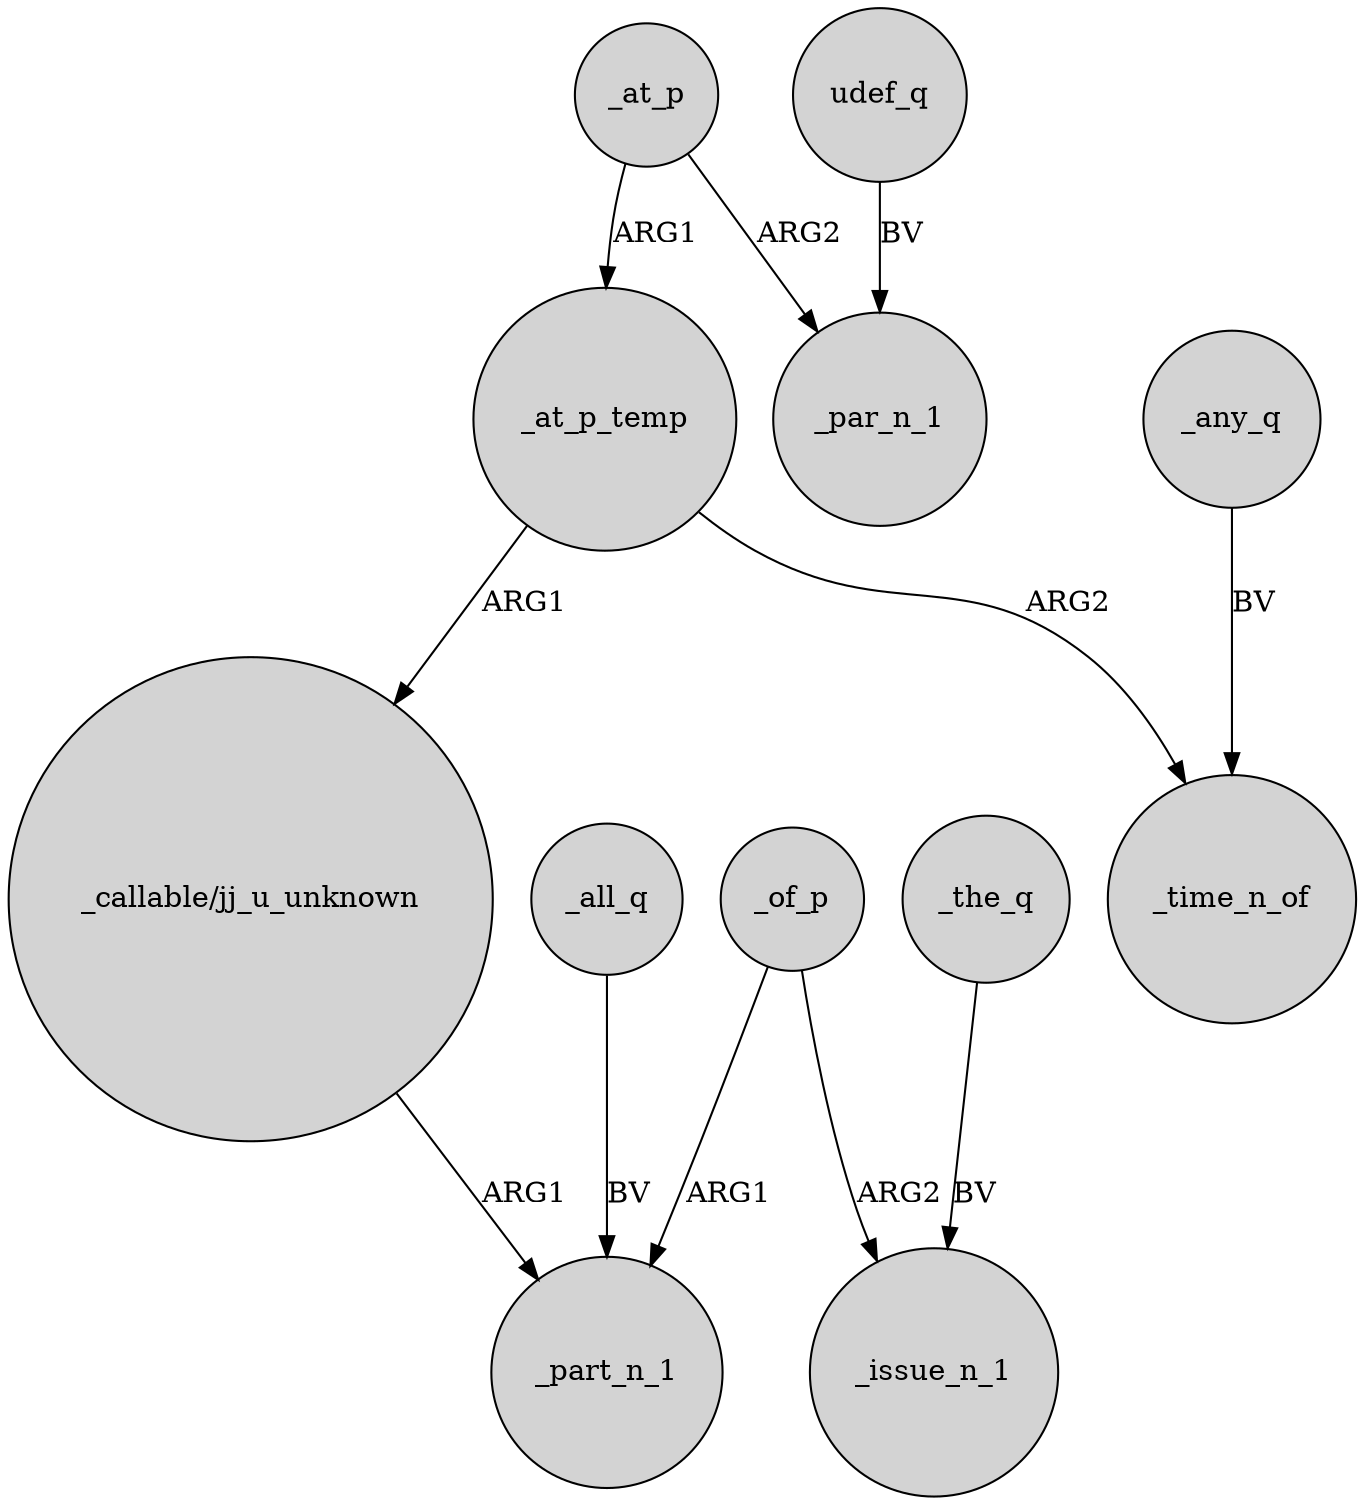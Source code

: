 digraph {
	node [shape=circle style=filled]
	_at_p_temp -> _time_n_of [label=ARG2]
	udef_q -> _par_n_1 [label=BV]
	"_callable/jj_u_unknown" -> _part_n_1 [label=ARG1]
	_the_q -> _issue_n_1 [label=BV]
	_of_p -> _part_n_1 [label=ARG1]
	_at_p -> _par_n_1 [label=ARG2]
	_of_p -> _issue_n_1 [label=ARG2]
	_at_p -> _at_p_temp [label=ARG1]
	_at_p_temp -> "_callable/jj_u_unknown" [label=ARG1]
	_all_q -> _part_n_1 [label=BV]
	_any_q -> _time_n_of [label=BV]
}
